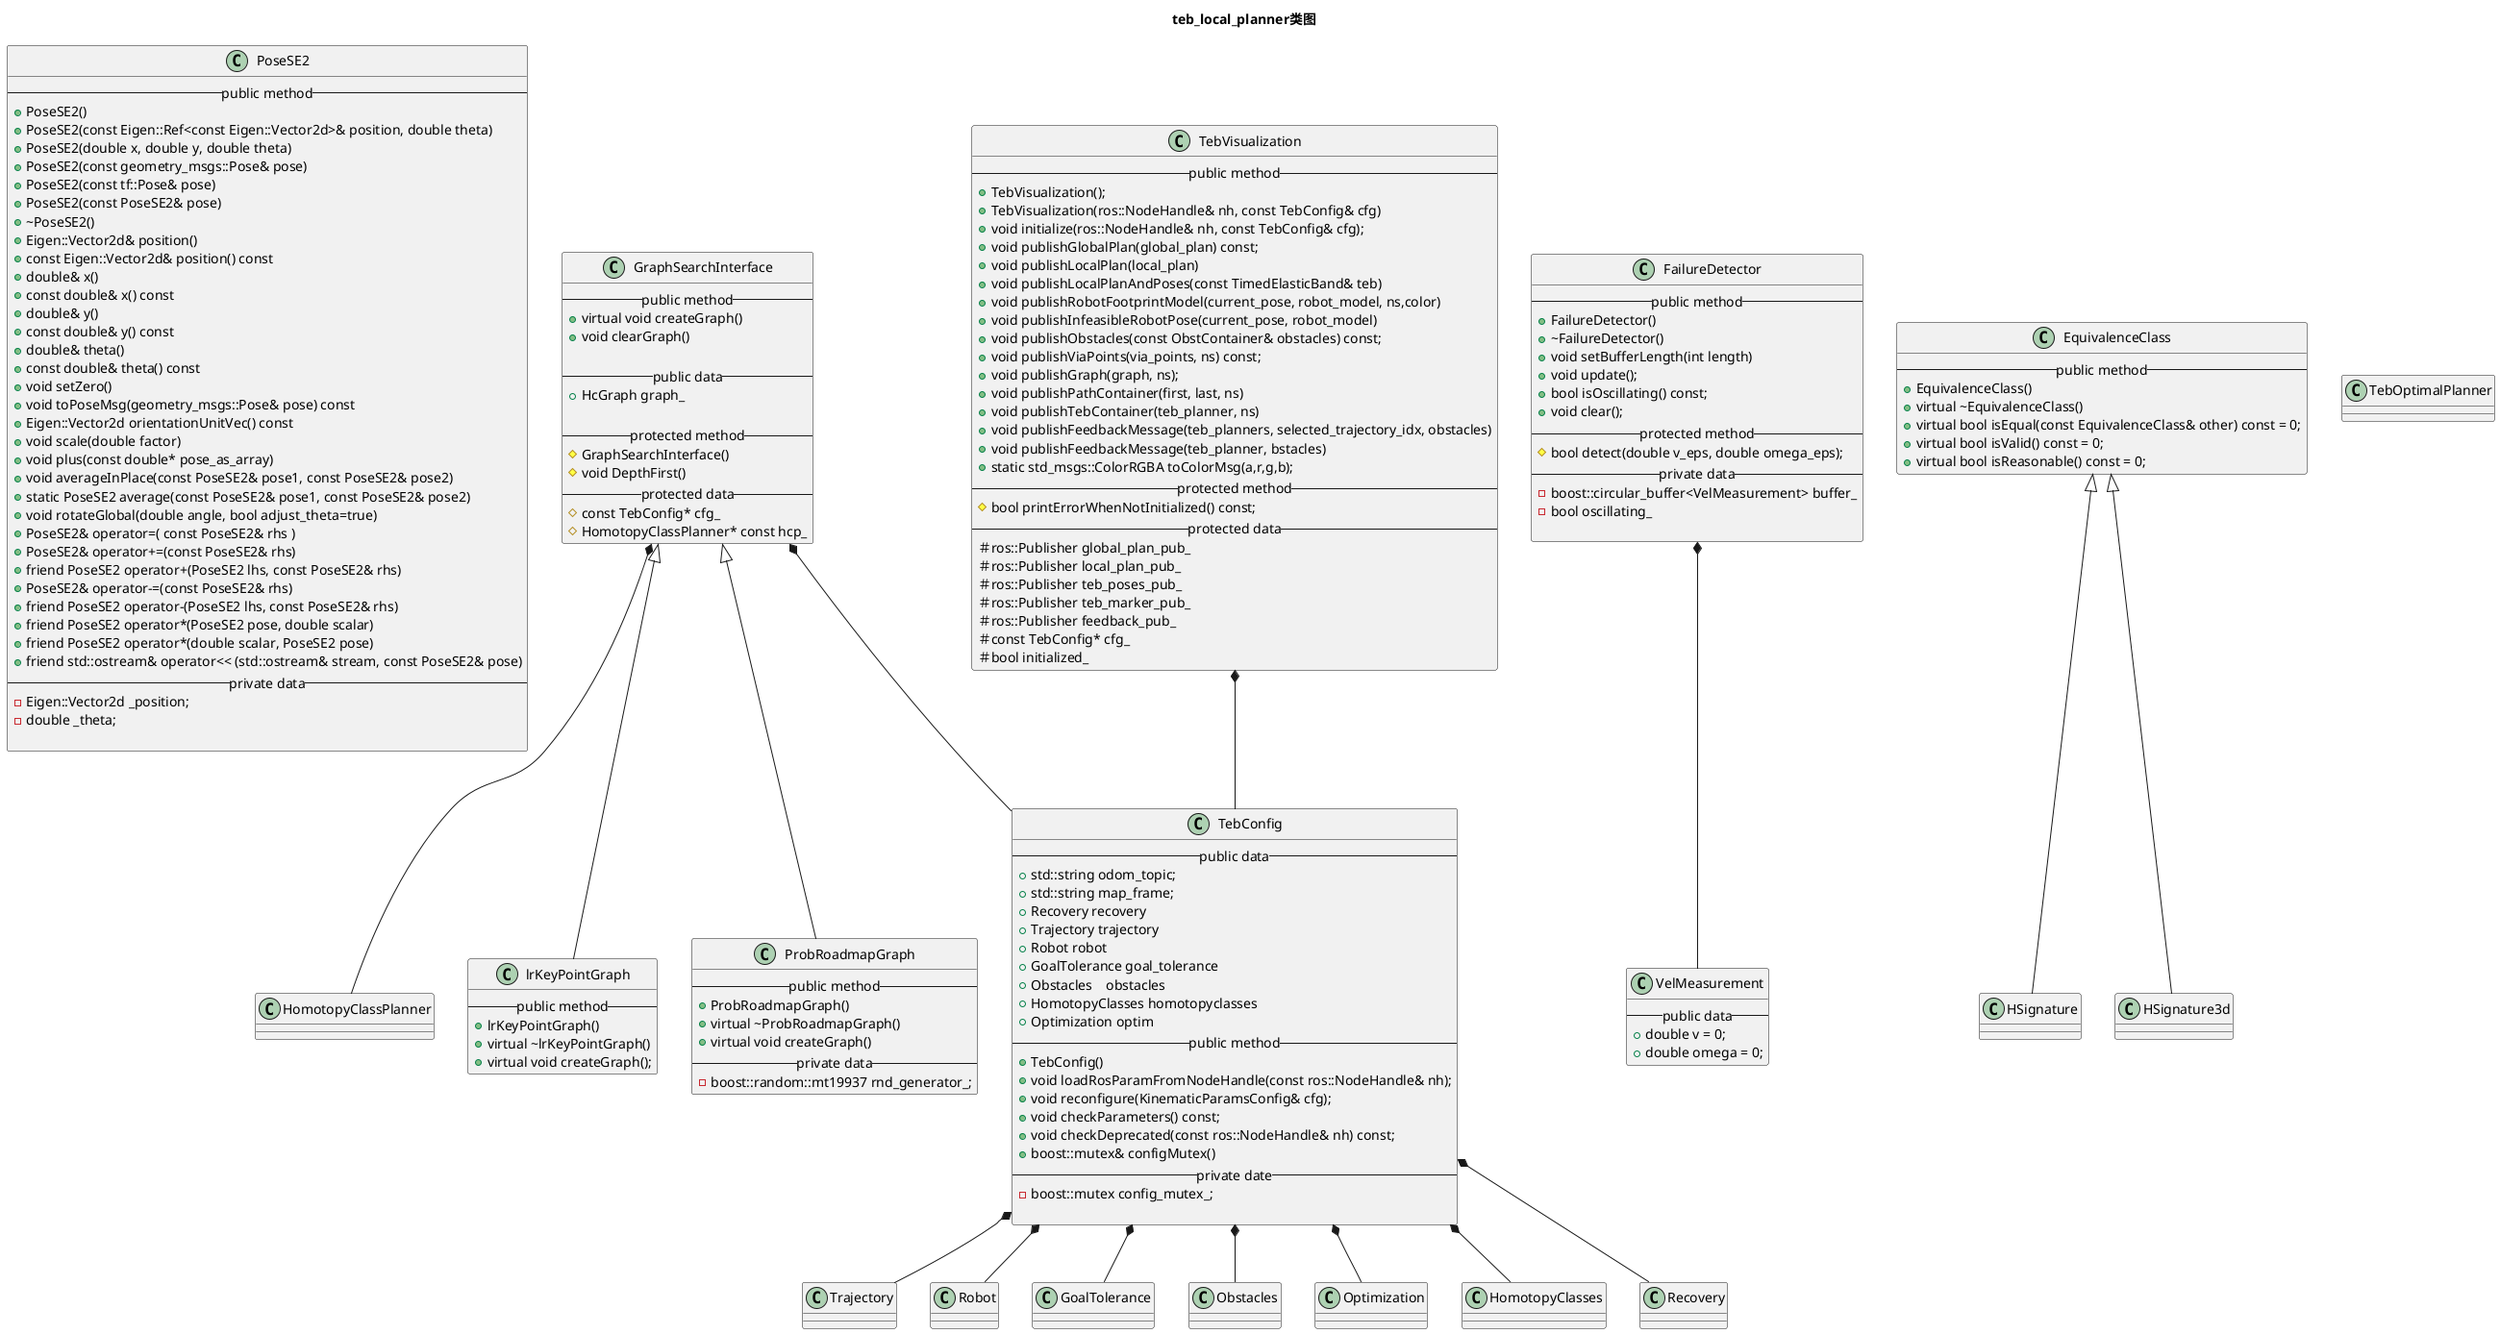 
@startuml
Title "teb_local_planner类图"
class PoseSE2
{
-- public method --
  +PoseSE2()
  +PoseSE2(const Eigen::Ref<const Eigen::Vector2d>& position, double theta)
  +PoseSE2(double x, double y, double theta)
  +PoseSE2(const geometry_msgs::Pose& pose)
  +PoseSE2(const tf::Pose& pose)
  +PoseSE2(const PoseSE2& pose)
  +~PoseSE2()
  +Eigen::Vector2d& position()
  +const Eigen::Vector2d& position() const
  +double& x()
  +const double& x() const
  +double& y()
  +const double& y() const
  +double& theta()
  +const double& theta() const
  +void setZero()
  +void toPoseMsg(geometry_msgs::Pose& pose) const
  +Eigen::Vector2d orientationUnitVec() const
  +void scale(double factor)
  +void plus(const double* pose_as_array)
  +void averageInPlace(const PoseSE2& pose1, const PoseSE2& pose2)
  +static PoseSE2 average(const PoseSE2& pose1, const PoseSE2& pose2)
  +void rotateGlobal(double angle, bool adjust_theta=true)
  +PoseSE2& operator=( const PoseSE2& rhs )
  +PoseSE2& operator+=(const PoseSE2& rhs)
  +friend PoseSE2 operator+(PoseSE2 lhs, const PoseSE2& rhs)
  +PoseSE2& operator-=(const PoseSE2& rhs)
  +friend PoseSE2 operator-(PoseSE2 lhs, const PoseSE2& rhs)
  +friend PoseSE2 operator*(PoseSE2 pose, double scalar)
  +friend PoseSE2 operator*(double scalar, PoseSE2 pose)
  +friend std::ostream& operator<< (std::ostream& stream, const PoseSE2& pose)
-- private data --
  -Eigen::Vector2d _position;
  -double _theta;

}


class HomotopyClassPlanner


class GraphSearchInterface
{
-- public method --
+virtual void createGraph()
+void clearGraph()

-- public data --
+HcGraph graph_

-- protected method --
#GraphSearchInterface()
#void DepthFirst()
-- protected data --
#const TebConfig* cfg_
#HomotopyClassPlanner* const hcp_
}


class lrKeyPointGraph
{
-- public method --
+lrKeyPointGraph()
+virtual ~lrKeyPointGraph()
+virtual void createGraph();
}


class ProbRoadmapGraph
{
-- public method --
+ProbRoadmapGraph()
+virtual ~ProbRoadmapGraph()
+virtual void createGraph()
--private data  --
-boost::random::mt19937 rnd_generator_;
}

GraphSearchInterface *-- HomotopyClassPlanner
GraphSearchInterface *-- TebConfig
GraphSearchInterface <|-- lrKeyPointGraph
GraphSearchInterface <|-- ProbRoadmapGraph


class VelMeasurement
{
-- public data --
+double v = 0;
+double omega = 0;
}
class FailureDetector
{
-- public method --
+FailureDetector()
+~FailureDetector()
+void setBufferLength(int length)
+void update();
+bool isOscillating() const;
+void clear();
-- protected method --
#bool detect(double v_eps, double omega_eps);
-- private data --
-boost::circular_buffer<VelMeasurement> buffer_
-bool oscillating_

}

FailureDetector *-- VelMeasurement













class HSignature
class HSignature3d
class EquivalenceClass
{
-- public method --
   +EquivalenceClass()
   +virtual ~EquivalenceClass()
   +virtual bool isEqual(const EquivalenceClass& other) const = 0;
   +virtual bool isValid() const = 0;
   +virtual bool isReasonable() const = 0;
}

EquivalenceClass <|-- HSignature
EquivalenceClass <|-- HSignature3d



class Trajectory
class Robot
class GoalTolerance
class Obstacles
class Optimization
class HomotopyClasses
class Recovery

class TebConfig
{
--public data --
  +std::string odom_topic;
  +std::string map_frame;
  +Recovery recovery
  +Trajectory trajectory
  +Robot robot
  +GoalTolerance goal_tolerance
  +Obstacles　obstacles
  +HomotopyClasses homotopyclasses
  +Optimization optim
-- public method --
  +TebConfig()
  +void loadRosParamFromNodeHandle(const ros::NodeHandle& nh);
  +void reconfigure(KinematicParamsConfig& cfg);
  +void checkParameters() const;
  +void checkDeprecated(const ros::NodeHandle& nh) const;
  +boost::mutex& configMutex()
-- private date --
  -boost::mutex config_mutex_;

}

TebConfig *-- Recovery
TebConfig *-- Trajectory
TebConfig *-- Robot
TebConfig *-- GoalTolerance
TebConfig *-- Obstacles
TebConfig *-- HomotopyClasses
TebConfig *-- Optimization


class TebOptimalPlanner

class TebVisualization
{
--public method--
+TebVisualization();
+TebVisualization(ros::NodeHandle& nh, const TebConfig& cfg)
+void initialize(ros::NodeHandle& nh, const TebConfig& cfg);
+void publishGlobalPlan(global_plan) const;
+void publishLocalPlan(local_plan)
+void publishLocalPlanAndPoses(const TimedElasticBand& teb)
+void publishRobotFootprintModel(current_pose, robot_model, ns,color)
+void publishInfeasibleRobotPose(current_pose, robot_model)
+void publishObstacles(const ObstContainer& obstacles) const;
+void publishViaPoints(via_points, ns) const;
+void publishGraph(graph, ns);
+void publishPathContainer(first, last, ns)
+void publishTebContainer(teb_planner, ns)
+void publishFeedbackMessage(teb_planners, selected_trajectory_idx, obstacles)
+void publishFeedbackMessage(teb_planner, bstacles)
+static std_msgs::ColorRGBA toColorMsg(a,r,g,b);
-- protected method --
#bool printErrorWhenNotInitialized() const;
-- protected data --
＃ros::Publisher global_plan_pub_
＃ros::Publisher local_plan_pub_
＃ros::Publisher teb_poses_pub_
＃ros::Publisher teb_marker_pub_
＃ros::Publisher feedback_pub_
＃const TebConfig* cfg_
＃bool initialized_
}



TebVisualization *-- TebConfig






@enduml
